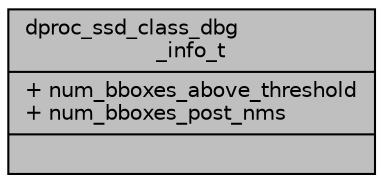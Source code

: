 digraph "dproc_ssd_class_dbg_info_t"
{
 // INTERACTIVE_SVG=YES
 // LATEX_PDF_SIZE
  bgcolor="transparent";
  edge [fontname="Helvetica",fontsize="10",labelfontname="Helvetica",labelfontsize="10"];
  node [fontname="Helvetica",fontsize="10",shape=record];
  Node1 [label="{dproc_ssd_class_dbg\l_info_t\n|+ num_bboxes_above_threshold\l+ num_bboxes_post_nms\l|}",height=0.2,width=0.4,color="black", fillcolor="grey75", style="filled", fontcolor="black",tooltip="Some debugging information for SSD."];
}
